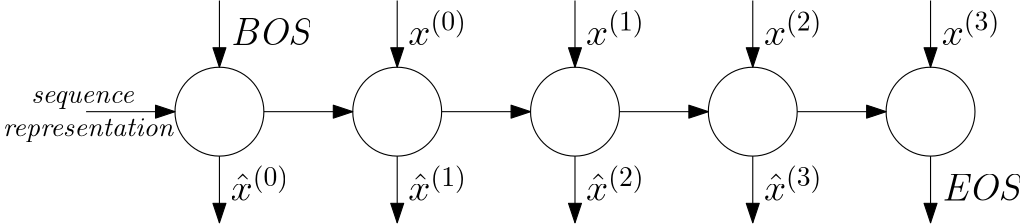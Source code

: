 <ipe version="70206" creator="Ipe 7.2.9">
<info created="D:20180409093007" modified="D:20200415115831"/>
<ipestyle name="basic">
<symbol name="arrow/arc(spx)">
<path stroke="sym-stroke" fill="sym-stroke" pen="sym-pen">
0 0 m
-1 0.333 l
-1 -0.333 l
h
</path>
</symbol>
<symbol name="arrow/farc(spx)">
<path stroke="sym-stroke" fill="white" pen="sym-pen">
0 0 m
-1 0.333 l
-1 -0.333 l
h
</path>
</symbol>
<symbol name="arrow/ptarc(spx)">
<path stroke="sym-stroke" fill="sym-stroke" pen="sym-pen">
0 0 m
-1 0.333 l
-0.8 0 l
-1 -0.333 l
h
</path>
</symbol>
<symbol name="arrow/fptarc(spx)">
<path stroke="sym-stroke" fill="white" pen="sym-pen">
0 0 m
-1 0.333 l
-0.8 0 l
-1 -0.333 l
h
</path>
</symbol>
<symbol name="mark/circle(sx)" transformations="translations">
<path fill="sym-stroke">
0.6 0 0 0.6 0 0 e
0.4 0 0 0.4 0 0 e
</path>
</symbol>
<symbol name="mark/disk(sx)" transformations="translations">
<path fill="sym-stroke">
0.6 0 0 0.6 0 0 e
</path>
</symbol>
<symbol name="mark/fdisk(sfx)" transformations="translations">
<group>
<path fill="sym-fill">
0.5 0 0 0.5 0 0 e
</path>
<path fill="sym-stroke" fillrule="eofill">
0.6 0 0 0.6 0 0 e
0.4 0 0 0.4 0 0 e
</path>
</group>
</symbol>
<symbol name="mark/box(sx)" transformations="translations">
<path fill="sym-stroke" fillrule="eofill">
-0.6 -0.6 m
0.6 -0.6 l
0.6 0.6 l
-0.6 0.6 l
h
-0.4 -0.4 m
0.4 -0.4 l
0.4 0.4 l
-0.4 0.4 l
h
</path>
</symbol>
<symbol name="mark/square(sx)" transformations="translations">
<path fill="sym-stroke">
-0.6 -0.6 m
0.6 -0.6 l
0.6 0.6 l
-0.6 0.6 l
h
</path>
</symbol>
<symbol name="mark/fsquare(sfx)" transformations="translations">
<group>
<path fill="sym-fill">
-0.5 -0.5 m
0.5 -0.5 l
0.5 0.5 l
-0.5 0.5 l
h
</path>
<path fill="sym-stroke" fillrule="eofill">
-0.6 -0.6 m
0.6 -0.6 l
0.6 0.6 l
-0.6 0.6 l
h
-0.4 -0.4 m
0.4 -0.4 l
0.4 0.4 l
-0.4 0.4 l
h
</path>
</group>
</symbol>
<symbol name="mark/cross(sx)" transformations="translations">
<group>
<path fill="sym-stroke">
-0.43 -0.57 m
0.57 0.43 l
0.43 0.57 l
-0.57 -0.43 l
h
</path>
<path fill="sym-stroke">
-0.43 0.57 m
0.57 -0.43 l
0.43 -0.57 l
-0.57 0.43 l
h
</path>
</group>
</symbol>
<symbol name="arrow/fnormal(spx)">
<path stroke="sym-stroke" fill="white" pen="sym-pen">
0 0 m
-1 0.333 l
-1 -0.333 l
h
</path>
</symbol>
<symbol name="arrow/pointed(spx)">
<path stroke="sym-stroke" fill="sym-stroke" pen="sym-pen">
0 0 m
-1 0.333 l
-0.8 0 l
-1 -0.333 l
h
</path>
</symbol>
<symbol name="arrow/fpointed(spx)">
<path stroke="sym-stroke" fill="white" pen="sym-pen">
0 0 m
-1 0.333 l
-0.8 0 l
-1 -0.333 l
h
</path>
</symbol>
<symbol name="arrow/linear(spx)">
<path stroke="sym-stroke" pen="sym-pen">
-1 0.333 m
0 0 l
-1 -0.333 l
</path>
</symbol>
<symbol name="arrow/fdouble(spx)">
<path stroke="sym-stroke" fill="white" pen="sym-pen">
0 0 m
-1 0.333 l
-1 -0.333 l
h
-1 0 m
-2 0.333 l
-2 -0.333 l
h
</path>
</symbol>
<symbol name="arrow/double(spx)">
<path stroke="sym-stroke" fill="sym-stroke" pen="sym-pen">
0 0 m
-1 0.333 l
-1 -0.333 l
h
-1 0 m
-2 0.333 l
-2 -0.333 l
h
</path>
</symbol>
<pen name="heavier" value="0.8"/>
<pen name="fat" value="1.2"/>
<pen name="ultrafat" value="2"/>
<symbolsize name="large" value="5"/>
<symbolsize name="small" value="2"/>
<symbolsize name="tiny" value="1.1"/>
<arrowsize name="large" value="10"/>
<arrowsize name="small" value="5"/>
<arrowsize name="tiny" value="3"/>
<color name="red" value="1 0 0"/>
<color name="green" value="0 1 0"/>
<color name="blue" value="0 0 1"/>
<color name="yellow" value="1 1 0"/>
<color name="orange" value="1 0.647 0"/>
<color name="gold" value="1 0.843 0"/>
<color name="purple" value="0.627 0.125 0.941"/>
<color name="gray" value="0.745"/>
<color name="brown" value="0.647 0.165 0.165"/>
<color name="navy" value="0 0 0.502"/>
<color name="pink" value="1 0.753 0.796"/>
<color name="seagreen" value="0.18 0.545 0.341"/>
<color name="turquoise" value="0.251 0.878 0.816"/>
<color name="violet" value="0.933 0.51 0.933"/>
<color name="darkblue" value="0 0 0.545"/>
<color name="darkcyan" value="0 0.545 0.545"/>
<color name="darkgray" value="0.663"/>
<color name="darkgreen" value="0 0.392 0"/>
<color name="darkmagenta" value="0.545 0 0.545"/>
<color name="darkorange" value="1 0.549 0"/>
<color name="darkred" value="0.545 0 0"/>
<color name="lightblue" value="0.678 0.847 0.902"/>
<color name="lightcyan" value="0.878 1 1"/>
<color name="lightgray" value="0.827"/>
<color name="lightgreen" value="0.565 0.933 0.565"/>
<color name="lightyellow" value="1 1 0.878"/>
<dashstyle name="dashed" value="[4] 0"/>
<dashstyle name="dotted" value="[1 3] 0"/>
<dashstyle name="dash dotted" value="[4 2 1 2] 0"/>
<dashstyle name="dash dot dotted" value="[4 2 1 2 1 2] 0"/>
<textsize name="large" value="\large"/>
<textsize name="small" value="\small"/>
<textsize name="tiny" value="\tiny"/>
<textsize name="Large" value="\Large"/>
<textsize name="LARGE" value="\LARGE"/>
<textsize name="huge" value="\huge"/>
<textsize name="Huge" value="\Huge"/>
<textsize name="footnote" value="\footnotesize"/>
<textstyle name="center" begin="\begin{center}" end="\end{center}"/>
<textstyle name="itemize" begin="\begin{itemize}" end="\end{itemize}"/>
<textstyle name="item" begin="\begin{itemize}\item{}" end="\end{itemize}"/>
<gridsize name="4 pts" value="4"/>
<gridsize name="8 pts (~3 mm)" value="8"/>
<gridsize name="16 pts (~6 mm)" value="16"/>
<gridsize name="32 pts (~12 mm)" value="32"/>
<gridsize name="10 pts (~3.5 mm)" value="10"/>
<gridsize name="20 pts (~7 mm)" value="20"/>
<gridsize name="14 pts (~5 mm)" value="14"/>
<gridsize name="28 pts (~10 mm)" value="28"/>
<gridsize name="56 pts (~20 mm)" value="56"/>
<anglesize name="90 deg" value="90"/>
<anglesize name="60 deg" value="60"/>
<anglesize name="45 deg" value="45"/>
<anglesize name="30 deg" value="30"/>
<anglesize name="22.5 deg" value="22.5"/>
<opacity name="10%" value="0.1"/>
<opacity name="30%" value="0.3"/>
<opacity name="50%" value="0.5"/>
<opacity name="75%" value="0.75"/>
<tiling name="falling" angle="-60" step="4" width="1"/>
<tiling name="rising" angle="30" step="4" width="1"/>
</ipestyle>
<page>
<layer name="alpha"/>
<view layers="alpha" active="alpha"/>
<path layer="alpha" stroke="black">
16 0 0 16 80 736 e
</path>
<path stroke="black" arrow="normal/normal">
80 776 m
80 752 l
</path>
<text matrix="1 0 0 1 -4 -20" transformations="translations" pos="88 780" stroke="black" type="label" width="28.527" height="9.803" depth="0" valign="baseline" size="Large" style="math">\textit{BOS}</text>
<path stroke="black" arrow="normal/normal">
80 720 m
80 696 l
</path>
<text matrix="1 0 0 1 0 -8" transformations="translations" pos="84 712" stroke="black" type="label" width="21.211" height="12.678" depth="0" valign="baseline" size="Large" style="math">\hat x^{(0)}</text>
<path stroke="black" arrow="normal/normal">
96 736 m
128 736 l
</path>
<path matrix="1 0 0 1 64 0" stroke="black">
16 0 0 16 80 736 e
</path>
<text matrix="1 0 0 1 60 -20" transformations="translations" pos="88 780" stroke="black" type="label" width="21.211" height="12.678" depth="0" valign="baseline" size="Large" style="math">x^{(0)}</text>
<path stroke="black" arrow="normal/normal">
144 720 m
144 696 l
</path>
<text matrix="1 0 0 1 64 -8" transformations="translations" pos="84 712" stroke="black" type="label" width="21.211" height="12.678" depth="0" valign="baseline" size="Large" style="math">\hat x^{(1)}</text>
<path matrix="1 0 0 1 64 0" stroke="black" arrow="normal/normal">
96 736 m
128 736 l
</path>
<path matrix="1 0 0 1 128 0" stroke="black">
16 0 0 16 80 736 e
</path>
<text matrix="1 0 0 1 124 -20" transformations="translations" pos="88 780" stroke="black" type="label" width="21.211" height="12.678" depth="0" valign="baseline" size="Large" style="math">x^{(1)}</text>
<path stroke="black" arrow="normal/normal">
208 720 m
208 696 l
</path>
<text matrix="1 0 0 1 128 -8" transformations="translations" pos="84 712" stroke="black" type="label" width="21.211" height="12.678" depth="0" valign="baseline" size="Large" style="math">\hat x^{(2)}</text>
<path matrix="1 0 0 1 128 0" stroke="black" arrow="normal/normal">
96 736 m
128 736 l
</path>
<path matrix="1 0 0 1 192 0" stroke="black">
16 0 0 16 80 736 e
</path>
<text matrix="1 0 0 1 188 -20" transformations="translations" pos="88 780" stroke="black" type="label" width="21.211" height="12.678" depth="0" valign="baseline" size="Large" style="math">x^{(2)}</text>
<path stroke="black" arrow="normal/normal">
272 720 m
272 696 l
</path>
<text matrix="1 0 0 1 192 -8" transformations="translations" pos="84 712" stroke="black" type="label" width="21.211" height="12.678" depth="0" valign="baseline" size="Large" style="math">\hat x^{(3)}</text>
<path matrix="1 0 0 1 192 0" stroke="black" arrow="normal/normal">
96 736 m
128 736 l
</path>
<path matrix="1 0 0 1 256 0" stroke="black">
16 0 0 16 80 736 e
</path>
<text matrix="1 0 0 1 252 -20" transformations="translations" pos="88 780" stroke="black" type="label" width="21.211" height="12.678" depth="0" valign="baseline" size="Large" style="math">x^{(3)}</text>
<path stroke="black" arrow="normal/normal">
336 720 m
336 696 l
</path>
<text matrix="1 0 0 1 256 -8" transformations="translations" pos="84 712" stroke="black" type="label" width="28.168" height="9.803" depth="0" valign="baseline" size="Large" style="math">\textit{EOS}</text>
<path matrix="1 0 0 1 64 0" stroke="black" arrow="normal/normal">
80 776 m
80 752 l
</path>
<path matrix="1 0 0 1 128 0" stroke="black" arrow="normal/normal">
80 776 m
80 752 l
</path>
<path matrix="1 0 0 1 192 0" stroke="black" arrow="normal/normal">
80 776 m
80 752 l
</path>
<path matrix="1 0 0 1 256 0" stroke="black" arrow="normal/normal">
80 776 m
80 752 l
</path>
<path matrix="1 0 0 1 -64 0" stroke="black" arrow="normal/normal">
96 736 m
128 736 l
</path>
<text matrix="1 0 0 1 -75.7749 -40.913" transformations="translations" pos="88 780" stroke="black" type="label" width="37.665" height="4.297" depth="1.93" valign="baseline" style="math">\mathit{sequence}</text>
<text matrix="1 0 0 1 -85.9951 -52.8593" transformations="translations" pos="88 780" stroke="black" type="label" width="62.123" height="6.536" depth="1.93" valign="baseline" style="math">\mathit{representation}</text>
</page>
</ipe>
